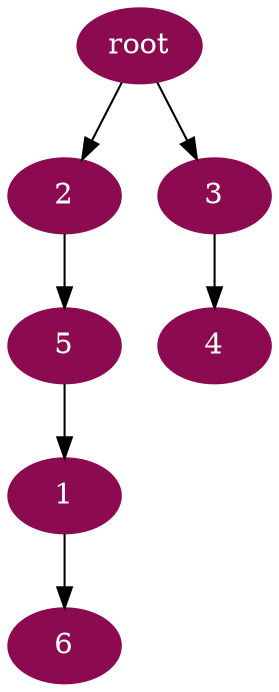 digraph G {
node [color=deeppink4, style=filled, fontcolor=white];
5 -> 1;
"root" -> 2;
"root" -> 3;
3 -> 4;
2 -> 5;
1 -> 6;
}
